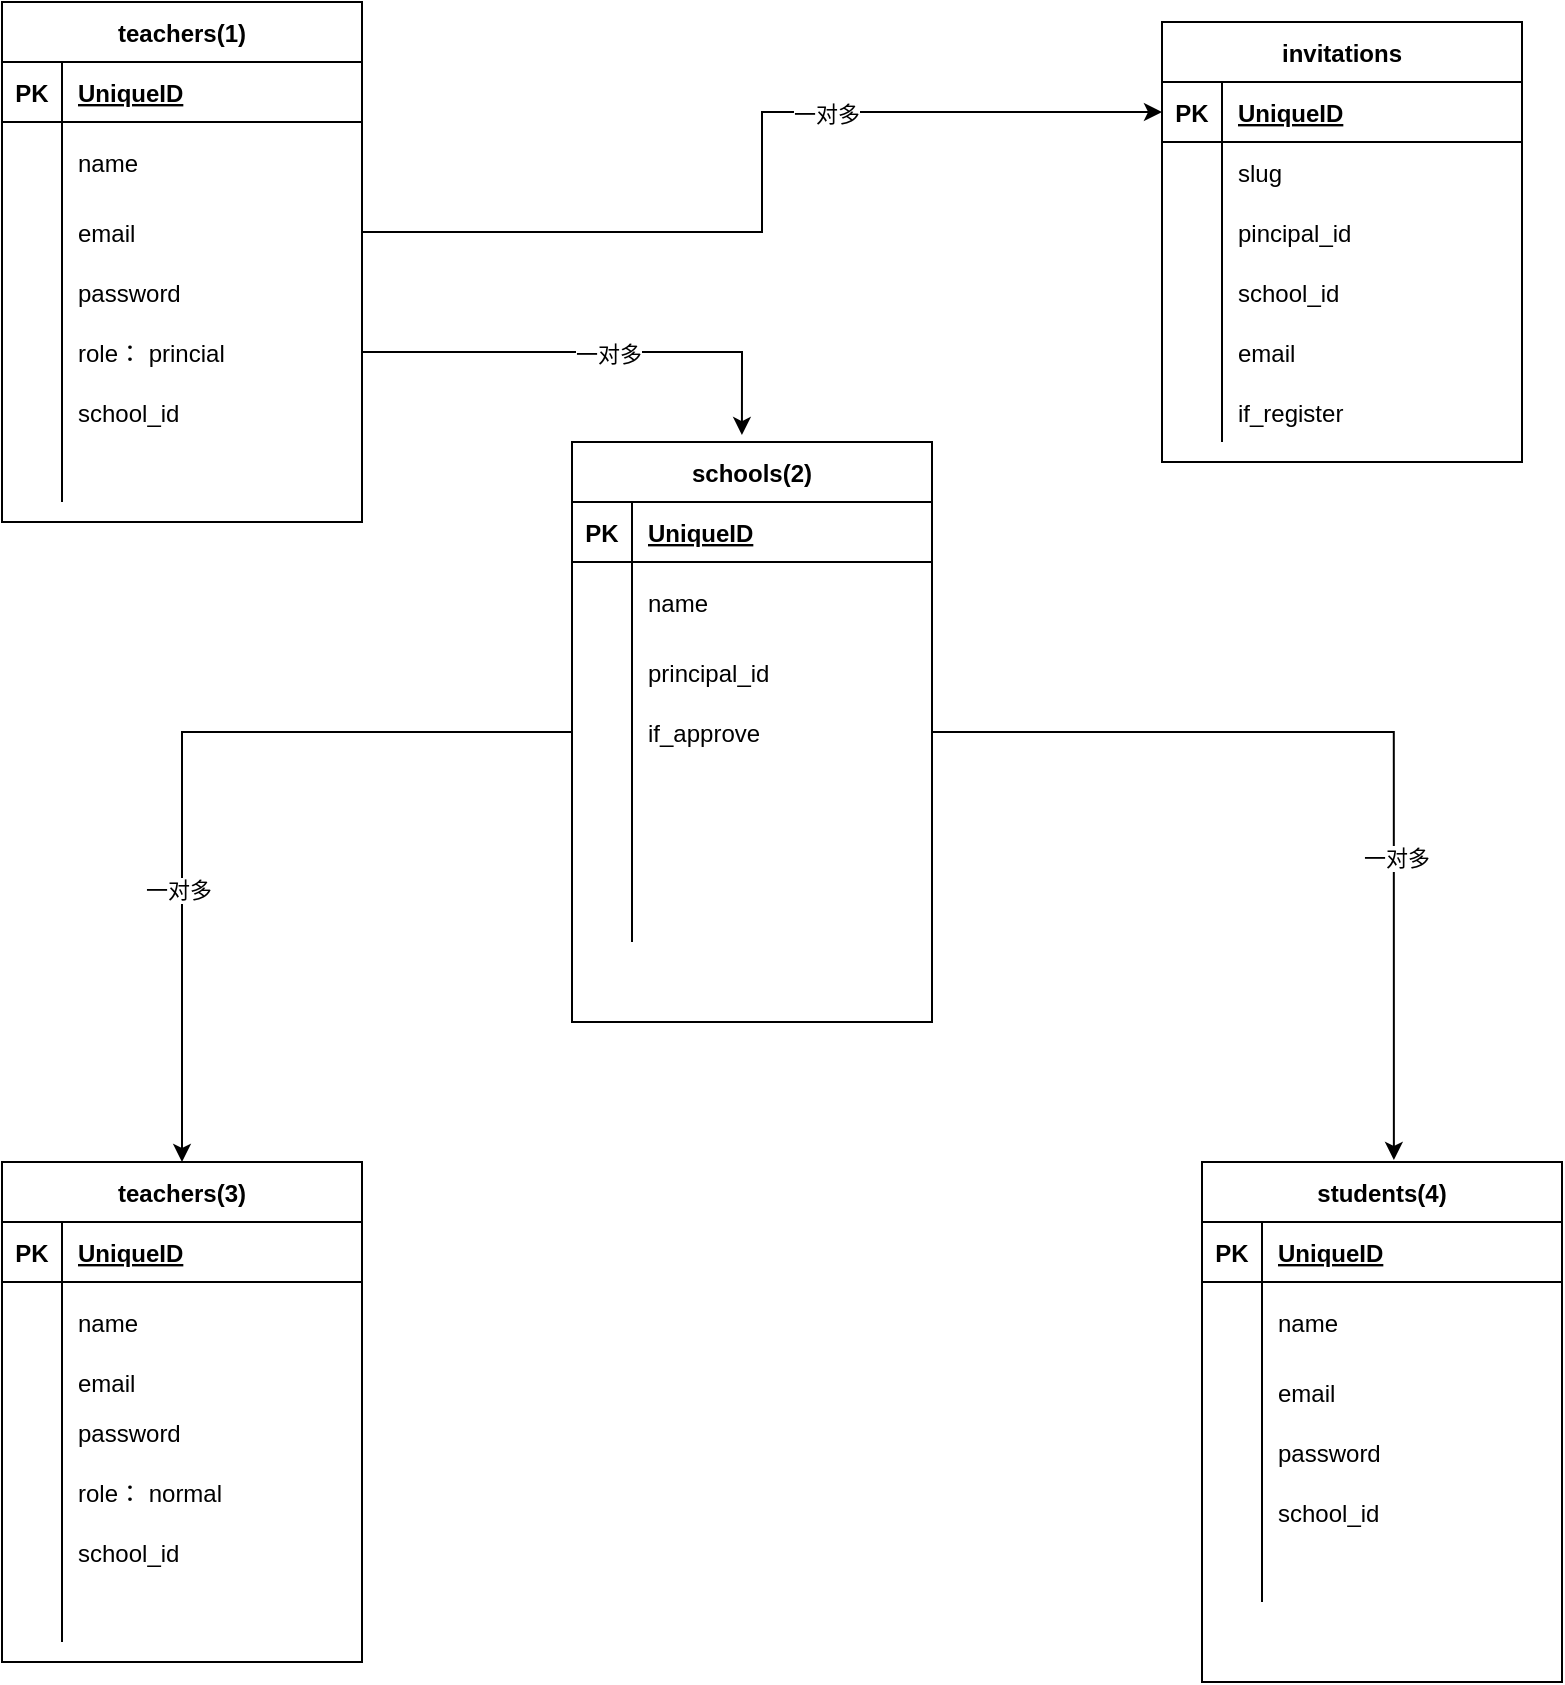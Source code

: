 <mxfile version="15.2.7" type="device"><diagram id="B4UhLJnfFeVCslW86T5w" name="第 1 页"><mxGraphModel dx="990" dy="1308" grid="1" gridSize="10" guides="1" tooltips="1" connect="1" arrows="1" fold="1" page="1" pageScale="1" pageWidth="850" pageHeight="1100" math="0" shadow="0"><root><mxCell id="0"/><mxCell id="1" parent="0"/><mxCell id="qLatQHyjgsMIK_36WJ_R-4" value="teachers(3)" style="shape=table;startSize=30;container=1;collapsible=1;childLayout=tableLayout;fixedRows=1;rowLines=0;fontStyle=1;align=center;resizeLast=1;" vertex="1" parent="1"><mxGeometry x="60" y="590" width="180" height="250" as="geometry"/></mxCell><mxCell id="qLatQHyjgsMIK_36WJ_R-5" value="" style="shape=partialRectangle;collapsible=0;dropTarget=0;pointerEvents=0;fillColor=none;top=0;left=0;bottom=1;right=0;points=[[0,0.5],[1,0.5]];portConstraint=eastwest;" vertex="1" parent="qLatQHyjgsMIK_36WJ_R-4"><mxGeometry y="30" width="180" height="30" as="geometry"/></mxCell><mxCell id="qLatQHyjgsMIK_36WJ_R-6" value="PK" style="shape=partialRectangle;connectable=0;fillColor=none;top=0;left=0;bottom=0;right=0;fontStyle=1;overflow=hidden;" vertex="1" parent="qLatQHyjgsMIK_36WJ_R-5"><mxGeometry width="30" height="30" as="geometry"/></mxCell><mxCell id="qLatQHyjgsMIK_36WJ_R-7" value="UniqueID" style="shape=partialRectangle;connectable=0;fillColor=none;top=0;left=0;bottom=0;right=0;align=left;spacingLeft=6;fontStyle=5;overflow=hidden;" vertex="1" parent="qLatQHyjgsMIK_36WJ_R-5"><mxGeometry x="30" width="150" height="30" as="geometry"/></mxCell><mxCell id="qLatQHyjgsMIK_36WJ_R-8" value="" style="shape=partialRectangle;collapsible=0;dropTarget=0;pointerEvents=0;fillColor=none;top=0;left=0;bottom=0;right=0;points=[[0,0.5],[1,0.5]];portConstraint=eastwest;" vertex="1" parent="qLatQHyjgsMIK_36WJ_R-4"><mxGeometry y="60" width="180" height="40" as="geometry"/></mxCell><mxCell id="qLatQHyjgsMIK_36WJ_R-9" value="" style="shape=partialRectangle;connectable=0;fillColor=none;top=0;left=0;bottom=0;right=0;editable=1;overflow=hidden;" vertex="1" parent="qLatQHyjgsMIK_36WJ_R-8"><mxGeometry width="30" height="40" as="geometry"/></mxCell><mxCell id="qLatQHyjgsMIK_36WJ_R-10" value="name" style="shape=partialRectangle;connectable=0;fillColor=none;top=0;left=0;bottom=0;right=0;align=left;spacingLeft=6;overflow=hidden;" vertex="1" parent="qLatQHyjgsMIK_36WJ_R-8"><mxGeometry x="30" width="150" height="40" as="geometry"/></mxCell><mxCell id="qLatQHyjgsMIK_36WJ_R-11" value="" style="shape=partialRectangle;collapsible=0;dropTarget=0;pointerEvents=0;fillColor=none;top=0;left=0;bottom=0;right=0;points=[[0,0.5],[1,0.5]];portConstraint=eastwest;" vertex="1" parent="qLatQHyjgsMIK_36WJ_R-4"><mxGeometry y="100" width="180" height="20" as="geometry"/></mxCell><mxCell id="qLatQHyjgsMIK_36WJ_R-12" value="" style="shape=partialRectangle;connectable=0;fillColor=none;top=0;left=0;bottom=0;right=0;editable=1;overflow=hidden;" vertex="1" parent="qLatQHyjgsMIK_36WJ_R-11"><mxGeometry width="30" height="20" as="geometry"/></mxCell><mxCell id="qLatQHyjgsMIK_36WJ_R-13" value="email" style="shape=partialRectangle;connectable=0;fillColor=none;top=0;left=0;bottom=0;right=0;align=left;spacingLeft=6;overflow=hidden;" vertex="1" parent="qLatQHyjgsMIK_36WJ_R-11"><mxGeometry x="30" width="150" height="20" as="geometry"/></mxCell><mxCell id="qLatQHyjgsMIK_36WJ_R-30" value="" style="shape=partialRectangle;collapsible=0;dropTarget=0;pointerEvents=0;fillColor=none;top=0;left=0;bottom=0;right=0;points=[[0,0.5],[1,0.5]];portConstraint=eastwest;" vertex="1" parent="qLatQHyjgsMIK_36WJ_R-4"><mxGeometry y="120" width="180" height="30" as="geometry"/></mxCell><mxCell id="qLatQHyjgsMIK_36WJ_R-31" value="" style="shape=partialRectangle;connectable=0;fillColor=none;top=0;left=0;bottom=0;right=0;editable=1;overflow=hidden;" vertex="1" parent="qLatQHyjgsMIK_36WJ_R-30"><mxGeometry width="30" height="30" as="geometry"/></mxCell><mxCell id="qLatQHyjgsMIK_36WJ_R-32" value="password" style="shape=partialRectangle;connectable=0;fillColor=none;top=0;left=0;bottom=0;right=0;align=left;spacingLeft=6;overflow=hidden;" vertex="1" parent="qLatQHyjgsMIK_36WJ_R-30"><mxGeometry x="30" width="150" height="30" as="geometry"/></mxCell><mxCell id="qLatQHyjgsMIK_36WJ_R-14" value="" style="shape=partialRectangle;collapsible=0;dropTarget=0;pointerEvents=0;fillColor=none;top=0;left=0;bottom=0;right=0;points=[[0,0.5],[1,0.5]];portConstraint=eastwest;" vertex="1" parent="qLatQHyjgsMIK_36WJ_R-4"><mxGeometry y="150" width="180" height="30" as="geometry"/></mxCell><mxCell id="qLatQHyjgsMIK_36WJ_R-15" value="" style="shape=partialRectangle;connectable=0;fillColor=none;top=0;left=0;bottom=0;right=0;editable=1;overflow=hidden;" vertex="1" parent="qLatQHyjgsMIK_36WJ_R-14"><mxGeometry width="30" height="30" as="geometry"/></mxCell><mxCell id="qLatQHyjgsMIK_36WJ_R-16" value="role： normal" style="shape=partialRectangle;connectable=0;fillColor=none;top=0;left=0;bottom=0;right=0;align=left;spacingLeft=6;overflow=hidden;" vertex="1" parent="qLatQHyjgsMIK_36WJ_R-14"><mxGeometry x="30" width="150" height="30" as="geometry"/></mxCell><mxCell id="qLatQHyjgsMIK_36WJ_R-93" value="" style="shape=partialRectangle;collapsible=0;dropTarget=0;pointerEvents=0;fillColor=none;top=0;left=0;bottom=0;right=0;points=[[0,0.5],[1,0.5]];portConstraint=eastwest;" vertex="1" parent="qLatQHyjgsMIK_36WJ_R-4"><mxGeometry y="180" width="180" height="30" as="geometry"/></mxCell><mxCell id="qLatQHyjgsMIK_36WJ_R-94" value="" style="shape=partialRectangle;connectable=0;fillColor=none;top=0;left=0;bottom=0;right=0;editable=1;overflow=hidden;" vertex="1" parent="qLatQHyjgsMIK_36WJ_R-93"><mxGeometry width="30" height="30" as="geometry"/></mxCell><mxCell id="qLatQHyjgsMIK_36WJ_R-95" value="school_id" style="shape=partialRectangle;connectable=0;fillColor=none;top=0;left=0;bottom=0;right=0;align=left;spacingLeft=6;overflow=hidden;" vertex="1" parent="qLatQHyjgsMIK_36WJ_R-93"><mxGeometry x="30" width="150" height="30" as="geometry"/></mxCell><mxCell id="qLatQHyjgsMIK_36WJ_R-49" value="" style="shape=partialRectangle;collapsible=0;dropTarget=0;pointerEvents=0;fillColor=none;top=0;left=0;bottom=0;right=0;points=[[0,0.5],[1,0.5]];portConstraint=eastwest;" vertex="1" parent="qLatQHyjgsMIK_36WJ_R-4"><mxGeometry y="210" width="180" height="30" as="geometry"/></mxCell><mxCell id="qLatQHyjgsMIK_36WJ_R-50" value="" style="shape=partialRectangle;connectable=0;fillColor=none;top=0;left=0;bottom=0;right=0;editable=1;overflow=hidden;" vertex="1" parent="qLatQHyjgsMIK_36WJ_R-49"><mxGeometry width="30" height="30" as="geometry"/></mxCell><mxCell id="qLatQHyjgsMIK_36WJ_R-51" value="" style="shape=partialRectangle;connectable=0;fillColor=none;top=0;left=0;bottom=0;right=0;align=left;spacingLeft=6;overflow=hidden;" vertex="1" parent="qLatQHyjgsMIK_36WJ_R-49"><mxGeometry x="30" width="150" height="30" as="geometry"/></mxCell><mxCell id="qLatQHyjgsMIK_36WJ_R-33" value="students(4)" style="shape=table;startSize=30;container=1;collapsible=1;childLayout=tableLayout;fixedRows=1;rowLines=0;fontStyle=1;align=center;resizeLast=1;" vertex="1" parent="1"><mxGeometry x="660" y="590" width="180" height="260" as="geometry"/></mxCell><mxCell id="qLatQHyjgsMIK_36WJ_R-34" value="" style="shape=partialRectangle;collapsible=0;dropTarget=0;pointerEvents=0;fillColor=none;top=0;left=0;bottom=1;right=0;points=[[0,0.5],[1,0.5]];portConstraint=eastwest;" vertex="1" parent="qLatQHyjgsMIK_36WJ_R-33"><mxGeometry y="30" width="180" height="30" as="geometry"/></mxCell><mxCell id="qLatQHyjgsMIK_36WJ_R-35" value="PK" style="shape=partialRectangle;connectable=0;fillColor=none;top=0;left=0;bottom=0;right=0;fontStyle=1;overflow=hidden;" vertex="1" parent="qLatQHyjgsMIK_36WJ_R-34"><mxGeometry width="30" height="30" as="geometry"/></mxCell><mxCell id="qLatQHyjgsMIK_36WJ_R-36" value="UniqueID" style="shape=partialRectangle;connectable=0;fillColor=none;top=0;left=0;bottom=0;right=0;align=left;spacingLeft=6;fontStyle=5;overflow=hidden;" vertex="1" parent="qLatQHyjgsMIK_36WJ_R-34"><mxGeometry x="30" width="150" height="30" as="geometry"/></mxCell><mxCell id="qLatQHyjgsMIK_36WJ_R-37" value="" style="shape=partialRectangle;collapsible=0;dropTarget=0;pointerEvents=0;fillColor=none;top=0;left=0;bottom=0;right=0;points=[[0,0.5],[1,0.5]];portConstraint=eastwest;" vertex="1" parent="qLatQHyjgsMIK_36WJ_R-33"><mxGeometry y="60" width="180" height="40" as="geometry"/></mxCell><mxCell id="qLatQHyjgsMIK_36WJ_R-38" value="" style="shape=partialRectangle;connectable=0;fillColor=none;top=0;left=0;bottom=0;right=0;editable=1;overflow=hidden;" vertex="1" parent="qLatQHyjgsMIK_36WJ_R-37"><mxGeometry width="30" height="40" as="geometry"/></mxCell><mxCell id="qLatQHyjgsMIK_36WJ_R-39" value="name" style="shape=partialRectangle;connectable=0;fillColor=none;top=0;left=0;bottom=0;right=0;align=left;spacingLeft=6;overflow=hidden;" vertex="1" parent="qLatQHyjgsMIK_36WJ_R-37"><mxGeometry x="30" width="150" height="40" as="geometry"/></mxCell><mxCell id="qLatQHyjgsMIK_36WJ_R-40" value="" style="shape=partialRectangle;collapsible=0;dropTarget=0;pointerEvents=0;fillColor=none;top=0;left=0;bottom=0;right=0;points=[[0,0.5],[1,0.5]];portConstraint=eastwest;" vertex="1" parent="qLatQHyjgsMIK_36WJ_R-33"><mxGeometry y="100" width="180" height="30" as="geometry"/></mxCell><mxCell id="qLatQHyjgsMIK_36WJ_R-41" value="" style="shape=partialRectangle;connectable=0;fillColor=none;top=0;left=0;bottom=0;right=0;editable=1;overflow=hidden;" vertex="1" parent="qLatQHyjgsMIK_36WJ_R-40"><mxGeometry width="30" height="30" as="geometry"/></mxCell><mxCell id="qLatQHyjgsMIK_36WJ_R-42" value="email" style="shape=partialRectangle;connectable=0;fillColor=none;top=0;left=0;bottom=0;right=0;align=left;spacingLeft=6;overflow=hidden;" vertex="1" parent="qLatQHyjgsMIK_36WJ_R-40"><mxGeometry x="30" width="150" height="30" as="geometry"/></mxCell><mxCell id="qLatQHyjgsMIK_36WJ_R-43" value="" style="shape=partialRectangle;collapsible=0;dropTarget=0;pointerEvents=0;fillColor=none;top=0;left=0;bottom=0;right=0;points=[[0,0.5],[1,0.5]];portConstraint=eastwest;" vertex="1" parent="qLatQHyjgsMIK_36WJ_R-33"><mxGeometry y="130" width="180" height="30" as="geometry"/></mxCell><mxCell id="qLatQHyjgsMIK_36WJ_R-44" value="" style="shape=partialRectangle;connectable=0;fillColor=none;top=0;left=0;bottom=0;right=0;editable=1;overflow=hidden;" vertex="1" parent="qLatQHyjgsMIK_36WJ_R-43"><mxGeometry width="30" height="30" as="geometry"/></mxCell><mxCell id="qLatQHyjgsMIK_36WJ_R-45" value="password" style="shape=partialRectangle;connectable=0;fillColor=none;top=0;left=0;bottom=0;right=0;align=left;spacingLeft=6;overflow=hidden;" vertex="1" parent="qLatQHyjgsMIK_36WJ_R-43"><mxGeometry x="30" width="150" height="30" as="geometry"/></mxCell><mxCell id="qLatQHyjgsMIK_36WJ_R-96" value="" style="shape=partialRectangle;collapsible=0;dropTarget=0;pointerEvents=0;fillColor=none;top=0;left=0;bottom=0;right=0;points=[[0,0.5],[1,0.5]];portConstraint=eastwest;" vertex="1" parent="qLatQHyjgsMIK_36WJ_R-33"><mxGeometry y="160" width="180" height="30" as="geometry"/></mxCell><mxCell id="qLatQHyjgsMIK_36WJ_R-97" value="" style="shape=partialRectangle;connectable=0;fillColor=none;top=0;left=0;bottom=0;right=0;editable=1;overflow=hidden;" vertex="1" parent="qLatQHyjgsMIK_36WJ_R-96"><mxGeometry width="30" height="30" as="geometry"/></mxCell><mxCell id="qLatQHyjgsMIK_36WJ_R-98" value="school_id" style="shape=partialRectangle;connectable=0;fillColor=none;top=0;left=0;bottom=0;right=0;align=left;spacingLeft=6;overflow=hidden;" vertex="1" parent="qLatQHyjgsMIK_36WJ_R-96"><mxGeometry x="30" width="150" height="30" as="geometry"/></mxCell><mxCell id="qLatQHyjgsMIK_36WJ_R-46" value="" style="shape=partialRectangle;collapsible=0;dropTarget=0;pointerEvents=0;fillColor=none;top=0;left=0;bottom=0;right=0;points=[[0,0.5],[1,0.5]];portConstraint=eastwest;" vertex="1" parent="qLatQHyjgsMIK_36WJ_R-33"><mxGeometry y="190" width="180" height="30" as="geometry"/></mxCell><mxCell id="qLatQHyjgsMIK_36WJ_R-47" value="" style="shape=partialRectangle;connectable=0;fillColor=none;top=0;left=0;bottom=0;right=0;editable=1;overflow=hidden;" vertex="1" parent="qLatQHyjgsMIK_36WJ_R-46"><mxGeometry width="30" height="30" as="geometry"/></mxCell><mxCell id="qLatQHyjgsMIK_36WJ_R-48" value="" style="shape=partialRectangle;connectable=0;fillColor=none;top=0;left=0;bottom=0;right=0;align=left;spacingLeft=6;overflow=hidden;" vertex="1" parent="qLatQHyjgsMIK_36WJ_R-46"><mxGeometry x="30" width="150" height="30" as="geometry"/></mxCell><mxCell id="qLatQHyjgsMIK_36WJ_R-99" style="edgeStyle=orthogonalEdgeStyle;rounded=0;orthogonalLoop=1;jettySize=auto;html=1;" edge="1" parent="1" source="qLatQHyjgsMIK_36WJ_R-52" target="qLatQHyjgsMIK_36WJ_R-4"><mxGeometry relative="1" as="geometry"/></mxCell><mxCell id="qLatQHyjgsMIK_36WJ_R-100" value="一对多" style="edgeLabel;html=1;align=center;verticalAlign=middle;resizable=0;points=[];" vertex="1" connectable="0" parent="qLatQHyjgsMIK_36WJ_R-99"><mxGeometry x="0.336" y="-2" relative="1" as="geometry"><mxPoint as="offset"/></mxGeometry></mxCell><mxCell id="qLatQHyjgsMIK_36WJ_R-101" style="edgeStyle=orthogonalEdgeStyle;rounded=0;orthogonalLoop=1;jettySize=auto;html=1;entryX=0.533;entryY=-0.004;entryDx=0;entryDy=0;entryPerimeter=0;" edge="1" parent="1" source="qLatQHyjgsMIK_36WJ_R-52" target="qLatQHyjgsMIK_36WJ_R-33"><mxGeometry relative="1" as="geometry"/></mxCell><mxCell id="qLatQHyjgsMIK_36WJ_R-102" value="一对多" style="edgeLabel;html=1;align=center;verticalAlign=middle;resizable=0;points=[];" vertex="1" connectable="0" parent="qLatQHyjgsMIK_36WJ_R-101"><mxGeometry x="0.319" y="1" relative="1" as="geometry"><mxPoint as="offset"/></mxGeometry></mxCell><mxCell id="qLatQHyjgsMIK_36WJ_R-52" value="schools(2)" style="shape=table;startSize=30;container=1;collapsible=1;childLayout=tableLayout;fixedRows=1;rowLines=0;fontStyle=1;align=center;resizeLast=1;" vertex="1" parent="1"><mxGeometry x="345" y="230" width="180" height="290" as="geometry"/></mxCell><mxCell id="qLatQHyjgsMIK_36WJ_R-53" value="" style="shape=partialRectangle;collapsible=0;dropTarget=0;pointerEvents=0;fillColor=none;top=0;left=0;bottom=1;right=0;points=[[0,0.5],[1,0.5]];portConstraint=eastwest;" vertex="1" parent="qLatQHyjgsMIK_36WJ_R-52"><mxGeometry y="30" width="180" height="30" as="geometry"/></mxCell><mxCell id="qLatQHyjgsMIK_36WJ_R-54" value="PK" style="shape=partialRectangle;connectable=0;fillColor=none;top=0;left=0;bottom=0;right=0;fontStyle=1;overflow=hidden;" vertex="1" parent="qLatQHyjgsMIK_36WJ_R-53"><mxGeometry width="30" height="30" as="geometry"/></mxCell><mxCell id="qLatQHyjgsMIK_36WJ_R-55" value="UniqueID" style="shape=partialRectangle;connectable=0;fillColor=none;top=0;left=0;bottom=0;right=0;align=left;spacingLeft=6;fontStyle=5;overflow=hidden;" vertex="1" parent="qLatQHyjgsMIK_36WJ_R-53"><mxGeometry x="30" width="150" height="30" as="geometry"/></mxCell><mxCell id="qLatQHyjgsMIK_36WJ_R-56" value="" style="shape=partialRectangle;collapsible=0;dropTarget=0;pointerEvents=0;fillColor=none;top=0;left=0;bottom=0;right=0;points=[[0,0.5],[1,0.5]];portConstraint=eastwest;" vertex="1" parent="qLatQHyjgsMIK_36WJ_R-52"><mxGeometry y="60" width="180" height="40" as="geometry"/></mxCell><mxCell id="qLatQHyjgsMIK_36WJ_R-57" value="" style="shape=partialRectangle;connectable=0;fillColor=none;top=0;left=0;bottom=0;right=0;editable=1;overflow=hidden;" vertex="1" parent="qLatQHyjgsMIK_36WJ_R-56"><mxGeometry width="30" height="40" as="geometry"/></mxCell><mxCell id="qLatQHyjgsMIK_36WJ_R-58" value="name" style="shape=partialRectangle;connectable=0;fillColor=none;top=0;left=0;bottom=0;right=0;align=left;spacingLeft=6;overflow=hidden;" vertex="1" parent="qLatQHyjgsMIK_36WJ_R-56"><mxGeometry x="30" width="150" height="40" as="geometry"/></mxCell><mxCell id="qLatQHyjgsMIK_36WJ_R-87" value="" style="shape=partialRectangle;collapsible=0;dropTarget=0;pointerEvents=0;fillColor=none;top=0;left=0;bottom=0;right=0;points=[[0,0.5],[1,0.5]];portConstraint=eastwest;" vertex="1" parent="qLatQHyjgsMIK_36WJ_R-52"><mxGeometry y="100" width="180" height="30" as="geometry"/></mxCell><mxCell id="qLatQHyjgsMIK_36WJ_R-88" value="" style="shape=partialRectangle;connectable=0;fillColor=none;top=0;left=0;bottom=0;right=0;editable=1;overflow=hidden;" vertex="1" parent="qLatQHyjgsMIK_36WJ_R-87"><mxGeometry width="30" height="30" as="geometry"/></mxCell><mxCell id="qLatQHyjgsMIK_36WJ_R-89" value="principal_id" style="shape=partialRectangle;connectable=0;fillColor=none;top=0;left=0;bottom=0;right=0;align=left;spacingLeft=6;overflow=hidden;" vertex="1" parent="qLatQHyjgsMIK_36WJ_R-87"><mxGeometry x="30" width="150" height="30" as="geometry"/></mxCell><mxCell id="qLatQHyjgsMIK_36WJ_R-90" value="" style="shape=partialRectangle;collapsible=0;dropTarget=0;pointerEvents=0;fillColor=none;top=0;left=0;bottom=0;right=0;points=[[0,0.5],[1,0.5]];portConstraint=eastwest;" vertex="1" parent="qLatQHyjgsMIK_36WJ_R-52"><mxGeometry y="130" width="180" height="30" as="geometry"/></mxCell><mxCell id="qLatQHyjgsMIK_36WJ_R-91" value="" style="shape=partialRectangle;connectable=0;fillColor=none;top=0;left=0;bottom=0;right=0;editable=1;overflow=hidden;" vertex="1" parent="qLatQHyjgsMIK_36WJ_R-90"><mxGeometry width="30" height="30" as="geometry"/></mxCell><mxCell id="qLatQHyjgsMIK_36WJ_R-92" value="if_approve" style="shape=partialRectangle;connectable=0;fillColor=none;top=0;left=0;bottom=0;right=0;align=left;spacingLeft=6;overflow=hidden;" vertex="1" parent="qLatQHyjgsMIK_36WJ_R-90"><mxGeometry x="30" width="150" height="30" as="geometry"/></mxCell><mxCell id="qLatQHyjgsMIK_36WJ_R-59" value="" style="shape=partialRectangle;collapsible=0;dropTarget=0;pointerEvents=0;fillColor=none;top=0;left=0;bottom=0;right=0;points=[[0,0.5],[1,0.5]];portConstraint=eastwest;" vertex="1" parent="qLatQHyjgsMIK_36WJ_R-52"><mxGeometry y="160" width="180" height="30" as="geometry"/></mxCell><mxCell id="qLatQHyjgsMIK_36WJ_R-60" value="" style="shape=partialRectangle;connectable=0;fillColor=none;top=0;left=0;bottom=0;right=0;editable=1;overflow=hidden;" vertex="1" parent="qLatQHyjgsMIK_36WJ_R-59"><mxGeometry width="30" height="30" as="geometry"/></mxCell><mxCell id="qLatQHyjgsMIK_36WJ_R-61" value="" style="shape=partialRectangle;connectable=0;fillColor=none;top=0;left=0;bottom=0;right=0;align=left;spacingLeft=6;overflow=hidden;" vertex="1" parent="qLatQHyjgsMIK_36WJ_R-59"><mxGeometry x="30" width="150" height="30" as="geometry"/></mxCell><mxCell id="qLatQHyjgsMIK_36WJ_R-62" value="" style="shape=partialRectangle;collapsible=0;dropTarget=0;pointerEvents=0;fillColor=none;top=0;left=0;bottom=0;right=0;points=[[0,0.5],[1,0.5]];portConstraint=eastwest;" vertex="1" parent="qLatQHyjgsMIK_36WJ_R-52"><mxGeometry y="190" width="180" height="30" as="geometry"/></mxCell><mxCell id="qLatQHyjgsMIK_36WJ_R-63" value="" style="shape=partialRectangle;connectable=0;fillColor=none;top=0;left=0;bottom=0;right=0;editable=1;overflow=hidden;" vertex="1" parent="qLatQHyjgsMIK_36WJ_R-62"><mxGeometry width="30" height="30" as="geometry"/></mxCell><mxCell id="qLatQHyjgsMIK_36WJ_R-64" value="" style="shape=partialRectangle;connectable=0;fillColor=none;top=0;left=0;bottom=0;right=0;align=left;spacingLeft=6;overflow=hidden;" vertex="1" parent="qLatQHyjgsMIK_36WJ_R-62"><mxGeometry x="30" width="150" height="30" as="geometry"/></mxCell><mxCell id="qLatQHyjgsMIK_36WJ_R-65" value="" style="shape=partialRectangle;collapsible=0;dropTarget=0;pointerEvents=0;fillColor=none;top=0;left=0;bottom=0;right=0;points=[[0,0.5],[1,0.5]];portConstraint=eastwest;" vertex="1" parent="qLatQHyjgsMIK_36WJ_R-52"><mxGeometry y="220" width="180" height="30" as="geometry"/></mxCell><mxCell id="qLatQHyjgsMIK_36WJ_R-66" value="" style="shape=partialRectangle;connectable=0;fillColor=none;top=0;left=0;bottom=0;right=0;editable=1;overflow=hidden;" vertex="1" parent="qLatQHyjgsMIK_36WJ_R-65"><mxGeometry width="30" height="30" as="geometry"/></mxCell><mxCell id="qLatQHyjgsMIK_36WJ_R-67" value="" style="shape=partialRectangle;connectable=0;fillColor=none;top=0;left=0;bottom=0;right=0;align=left;spacingLeft=6;overflow=hidden;" vertex="1" parent="qLatQHyjgsMIK_36WJ_R-65"><mxGeometry x="30" width="150" height="30" as="geometry"/></mxCell><mxCell id="qLatQHyjgsMIK_36WJ_R-103" value="teachers(1)" style="shape=table;startSize=30;container=1;collapsible=1;childLayout=tableLayout;fixedRows=1;rowLines=0;fontStyle=1;align=center;resizeLast=1;" vertex="1" parent="1"><mxGeometry x="60" y="10" width="180" height="260" as="geometry"/></mxCell><mxCell id="qLatQHyjgsMIK_36WJ_R-104" value="" style="shape=partialRectangle;collapsible=0;dropTarget=0;pointerEvents=0;fillColor=none;top=0;left=0;bottom=1;right=0;points=[[0,0.5],[1,0.5]];portConstraint=eastwest;" vertex="1" parent="qLatQHyjgsMIK_36WJ_R-103"><mxGeometry y="30" width="180" height="30" as="geometry"/></mxCell><mxCell id="qLatQHyjgsMIK_36WJ_R-105" value="PK" style="shape=partialRectangle;connectable=0;fillColor=none;top=0;left=0;bottom=0;right=0;fontStyle=1;overflow=hidden;" vertex="1" parent="qLatQHyjgsMIK_36WJ_R-104"><mxGeometry width="30" height="30" as="geometry"/></mxCell><mxCell id="qLatQHyjgsMIK_36WJ_R-106" value="UniqueID" style="shape=partialRectangle;connectable=0;fillColor=none;top=0;left=0;bottom=0;right=0;align=left;spacingLeft=6;fontStyle=5;overflow=hidden;" vertex="1" parent="qLatQHyjgsMIK_36WJ_R-104"><mxGeometry x="30" width="150" height="30" as="geometry"/></mxCell><mxCell id="qLatQHyjgsMIK_36WJ_R-107" value="" style="shape=partialRectangle;collapsible=0;dropTarget=0;pointerEvents=0;fillColor=none;top=0;left=0;bottom=0;right=0;points=[[0,0.5],[1,0.5]];portConstraint=eastwest;" vertex="1" parent="qLatQHyjgsMIK_36WJ_R-103"><mxGeometry y="60" width="180" height="40" as="geometry"/></mxCell><mxCell id="qLatQHyjgsMIK_36WJ_R-108" value="" style="shape=partialRectangle;connectable=0;fillColor=none;top=0;left=0;bottom=0;right=0;editable=1;overflow=hidden;" vertex="1" parent="qLatQHyjgsMIK_36WJ_R-107"><mxGeometry width="30" height="40" as="geometry"/></mxCell><mxCell id="qLatQHyjgsMIK_36WJ_R-109" value="name" style="shape=partialRectangle;connectable=0;fillColor=none;top=0;left=0;bottom=0;right=0;align=left;spacingLeft=6;overflow=hidden;" vertex="1" parent="qLatQHyjgsMIK_36WJ_R-107"><mxGeometry x="30" width="150" height="40" as="geometry"/></mxCell><mxCell id="qLatQHyjgsMIK_36WJ_R-110" value="" style="shape=partialRectangle;collapsible=0;dropTarget=0;pointerEvents=0;fillColor=none;top=0;left=0;bottom=0;right=0;points=[[0,0.5],[1,0.5]];portConstraint=eastwest;" vertex="1" parent="qLatQHyjgsMIK_36WJ_R-103"><mxGeometry y="100" width="180" height="30" as="geometry"/></mxCell><mxCell id="qLatQHyjgsMIK_36WJ_R-111" value="" style="shape=partialRectangle;connectable=0;fillColor=none;top=0;left=0;bottom=0;right=0;editable=1;overflow=hidden;" vertex="1" parent="qLatQHyjgsMIK_36WJ_R-110"><mxGeometry width="30" height="30" as="geometry"/></mxCell><mxCell id="qLatQHyjgsMIK_36WJ_R-112" value="email" style="shape=partialRectangle;connectable=0;fillColor=none;top=0;left=0;bottom=0;right=0;align=left;spacingLeft=6;overflow=hidden;" vertex="1" parent="qLatQHyjgsMIK_36WJ_R-110"><mxGeometry x="30" width="150" height="30" as="geometry"/></mxCell><mxCell id="qLatQHyjgsMIK_36WJ_R-113" value="" style="shape=partialRectangle;collapsible=0;dropTarget=0;pointerEvents=0;fillColor=none;top=0;left=0;bottom=0;right=0;points=[[0,0.5],[1,0.5]];portConstraint=eastwest;" vertex="1" parent="qLatQHyjgsMIK_36WJ_R-103"><mxGeometry y="130" width="180" height="30" as="geometry"/></mxCell><mxCell id="qLatQHyjgsMIK_36WJ_R-114" value="" style="shape=partialRectangle;connectable=0;fillColor=none;top=0;left=0;bottom=0;right=0;editable=1;overflow=hidden;" vertex="1" parent="qLatQHyjgsMIK_36WJ_R-113"><mxGeometry width="30" height="30" as="geometry"/></mxCell><mxCell id="qLatQHyjgsMIK_36WJ_R-115" value="password" style="shape=partialRectangle;connectable=0;fillColor=none;top=0;left=0;bottom=0;right=0;align=left;spacingLeft=6;overflow=hidden;" vertex="1" parent="qLatQHyjgsMIK_36WJ_R-113"><mxGeometry x="30" width="150" height="30" as="geometry"/></mxCell><mxCell id="qLatQHyjgsMIK_36WJ_R-116" value="" style="shape=partialRectangle;collapsible=0;dropTarget=0;pointerEvents=0;fillColor=none;top=0;left=0;bottom=0;right=0;points=[[0,0.5],[1,0.5]];portConstraint=eastwest;" vertex="1" parent="qLatQHyjgsMIK_36WJ_R-103"><mxGeometry y="160" width="180" height="30" as="geometry"/></mxCell><mxCell id="qLatQHyjgsMIK_36WJ_R-117" value="" style="shape=partialRectangle;connectable=0;fillColor=none;top=0;left=0;bottom=0;right=0;editable=1;overflow=hidden;" vertex="1" parent="qLatQHyjgsMIK_36WJ_R-116"><mxGeometry width="30" height="30" as="geometry"/></mxCell><mxCell id="qLatQHyjgsMIK_36WJ_R-118" value="role： princial" style="shape=partialRectangle;connectable=0;fillColor=none;top=0;left=0;bottom=0;right=0;align=left;spacingLeft=6;overflow=hidden;" vertex="1" parent="qLatQHyjgsMIK_36WJ_R-116"><mxGeometry x="30" width="150" height="30" as="geometry"/></mxCell><mxCell id="qLatQHyjgsMIK_36WJ_R-119" value="" style="shape=partialRectangle;collapsible=0;dropTarget=0;pointerEvents=0;fillColor=none;top=0;left=0;bottom=0;right=0;points=[[0,0.5],[1,0.5]];portConstraint=eastwest;" vertex="1" parent="qLatQHyjgsMIK_36WJ_R-103"><mxGeometry y="190" width="180" height="30" as="geometry"/></mxCell><mxCell id="qLatQHyjgsMIK_36WJ_R-120" value="" style="shape=partialRectangle;connectable=0;fillColor=none;top=0;left=0;bottom=0;right=0;editable=1;overflow=hidden;" vertex="1" parent="qLatQHyjgsMIK_36WJ_R-119"><mxGeometry width="30" height="30" as="geometry"/></mxCell><mxCell id="qLatQHyjgsMIK_36WJ_R-121" value="school_id" style="shape=partialRectangle;connectable=0;fillColor=none;top=0;left=0;bottom=0;right=0;align=left;spacingLeft=6;overflow=hidden;" vertex="1" parent="qLatQHyjgsMIK_36WJ_R-119"><mxGeometry x="30" width="150" height="30" as="geometry"/></mxCell><mxCell id="qLatQHyjgsMIK_36WJ_R-122" value="" style="shape=partialRectangle;collapsible=0;dropTarget=0;pointerEvents=0;fillColor=none;top=0;left=0;bottom=0;right=0;points=[[0,0.5],[1,0.5]];portConstraint=eastwest;" vertex="1" parent="qLatQHyjgsMIK_36WJ_R-103"><mxGeometry y="220" width="180" height="30" as="geometry"/></mxCell><mxCell id="qLatQHyjgsMIK_36WJ_R-123" value="" style="shape=partialRectangle;connectable=0;fillColor=none;top=0;left=0;bottom=0;right=0;editable=1;overflow=hidden;" vertex="1" parent="qLatQHyjgsMIK_36WJ_R-122"><mxGeometry width="30" height="30" as="geometry"/></mxCell><mxCell id="qLatQHyjgsMIK_36WJ_R-124" value="" style="shape=partialRectangle;connectable=0;fillColor=none;top=0;left=0;bottom=0;right=0;align=left;spacingLeft=6;overflow=hidden;" vertex="1" parent="qLatQHyjgsMIK_36WJ_R-122"><mxGeometry x="30" width="150" height="30" as="geometry"/></mxCell><mxCell id="qLatQHyjgsMIK_36WJ_R-125" style="edgeStyle=orthogonalEdgeStyle;rounded=0;orthogonalLoop=1;jettySize=auto;html=1;entryX=0.472;entryY=-0.012;entryDx=0;entryDy=0;entryPerimeter=0;" edge="1" parent="1" source="qLatQHyjgsMIK_36WJ_R-116" target="qLatQHyjgsMIK_36WJ_R-52"><mxGeometry relative="1" as="geometry"/></mxCell><mxCell id="qLatQHyjgsMIK_36WJ_R-126" value="一对多" style="edgeLabel;html=1;align=center;verticalAlign=middle;resizable=0;points=[];" vertex="1" connectable="0" parent="qLatQHyjgsMIK_36WJ_R-125"><mxGeometry x="0.058" y="-1" relative="1" as="geometry"><mxPoint as="offset"/></mxGeometry></mxCell><mxCell id="qLatQHyjgsMIK_36WJ_R-127" value="invitations" style="shape=table;startSize=30;container=1;collapsible=1;childLayout=tableLayout;fixedRows=1;rowLines=0;fontStyle=1;align=center;resizeLast=1;" vertex="1" parent="1"><mxGeometry x="640" y="20" width="180" height="220" as="geometry"/></mxCell><mxCell id="qLatQHyjgsMIK_36WJ_R-128" value="" style="shape=partialRectangle;collapsible=0;dropTarget=0;pointerEvents=0;fillColor=none;top=0;left=0;bottom=1;right=0;points=[[0,0.5],[1,0.5]];portConstraint=eastwest;" vertex="1" parent="qLatQHyjgsMIK_36WJ_R-127"><mxGeometry y="30" width="180" height="30" as="geometry"/></mxCell><mxCell id="qLatQHyjgsMIK_36WJ_R-129" value="PK" style="shape=partialRectangle;connectable=0;fillColor=none;top=0;left=0;bottom=0;right=0;fontStyle=1;overflow=hidden;" vertex="1" parent="qLatQHyjgsMIK_36WJ_R-128"><mxGeometry width="30" height="30" as="geometry"/></mxCell><mxCell id="qLatQHyjgsMIK_36WJ_R-130" value="UniqueID" style="shape=partialRectangle;connectable=0;fillColor=none;top=0;left=0;bottom=0;right=0;align=left;spacingLeft=6;fontStyle=5;overflow=hidden;" vertex="1" parent="qLatQHyjgsMIK_36WJ_R-128"><mxGeometry x="30" width="150" height="30" as="geometry"/></mxCell><mxCell id="qLatQHyjgsMIK_36WJ_R-131" value="" style="shape=partialRectangle;collapsible=0;dropTarget=0;pointerEvents=0;fillColor=none;top=0;left=0;bottom=0;right=0;points=[[0,0.5],[1,0.5]];portConstraint=eastwest;" vertex="1" parent="qLatQHyjgsMIK_36WJ_R-127"><mxGeometry y="60" width="180" height="30" as="geometry"/></mxCell><mxCell id="qLatQHyjgsMIK_36WJ_R-132" value="" style="shape=partialRectangle;connectable=0;fillColor=none;top=0;left=0;bottom=0;right=0;editable=1;overflow=hidden;" vertex="1" parent="qLatQHyjgsMIK_36WJ_R-131"><mxGeometry width="30" height="30" as="geometry"/></mxCell><mxCell id="qLatQHyjgsMIK_36WJ_R-133" value="slug" style="shape=partialRectangle;connectable=0;fillColor=none;top=0;left=0;bottom=0;right=0;align=left;spacingLeft=6;overflow=hidden;" vertex="1" parent="qLatQHyjgsMIK_36WJ_R-131"><mxGeometry x="30" width="150" height="30" as="geometry"/></mxCell><mxCell id="qLatQHyjgsMIK_36WJ_R-134" value="" style="shape=partialRectangle;collapsible=0;dropTarget=0;pointerEvents=0;fillColor=none;top=0;left=0;bottom=0;right=0;points=[[0,0.5],[1,0.5]];portConstraint=eastwest;" vertex="1" parent="qLatQHyjgsMIK_36WJ_R-127"><mxGeometry y="90" width="180" height="30" as="geometry"/></mxCell><mxCell id="qLatQHyjgsMIK_36WJ_R-135" value="" style="shape=partialRectangle;connectable=0;fillColor=none;top=0;left=0;bottom=0;right=0;editable=1;overflow=hidden;" vertex="1" parent="qLatQHyjgsMIK_36WJ_R-134"><mxGeometry width="30" height="30" as="geometry"/></mxCell><mxCell id="qLatQHyjgsMIK_36WJ_R-136" value="pincipal_id" style="shape=partialRectangle;connectable=0;fillColor=none;top=0;left=0;bottom=0;right=0;align=left;spacingLeft=6;overflow=hidden;" vertex="1" parent="qLatQHyjgsMIK_36WJ_R-134"><mxGeometry x="30" width="150" height="30" as="geometry"/></mxCell><mxCell id="qLatQHyjgsMIK_36WJ_R-137" value="" style="shape=partialRectangle;collapsible=0;dropTarget=0;pointerEvents=0;fillColor=none;top=0;left=0;bottom=0;right=0;points=[[0,0.5],[1,0.5]];portConstraint=eastwest;" vertex="1" parent="qLatQHyjgsMIK_36WJ_R-127"><mxGeometry y="120" width="180" height="30" as="geometry"/></mxCell><mxCell id="qLatQHyjgsMIK_36WJ_R-138" value="" style="shape=partialRectangle;connectable=0;fillColor=none;top=0;left=0;bottom=0;right=0;editable=1;overflow=hidden;" vertex="1" parent="qLatQHyjgsMIK_36WJ_R-137"><mxGeometry width="30" height="30" as="geometry"/></mxCell><mxCell id="qLatQHyjgsMIK_36WJ_R-139" value="school_id" style="shape=partialRectangle;connectable=0;fillColor=none;top=0;left=0;bottom=0;right=0;align=left;spacingLeft=6;overflow=hidden;" vertex="1" parent="qLatQHyjgsMIK_36WJ_R-137"><mxGeometry x="30" width="150" height="30" as="geometry"/></mxCell><mxCell id="qLatQHyjgsMIK_36WJ_R-140" value="" style="shape=partialRectangle;collapsible=0;dropTarget=0;pointerEvents=0;fillColor=none;top=0;left=0;bottom=0;right=0;points=[[0,0.5],[1,0.5]];portConstraint=eastwest;" vertex="1" parent="qLatQHyjgsMIK_36WJ_R-127"><mxGeometry y="150" width="180" height="30" as="geometry"/></mxCell><mxCell id="qLatQHyjgsMIK_36WJ_R-141" value="" style="shape=partialRectangle;connectable=0;fillColor=none;top=0;left=0;bottom=0;right=0;editable=1;overflow=hidden;" vertex="1" parent="qLatQHyjgsMIK_36WJ_R-140"><mxGeometry width="30" height="30" as="geometry"/></mxCell><mxCell id="qLatQHyjgsMIK_36WJ_R-142" value="email" style="shape=partialRectangle;connectable=0;fillColor=none;top=0;left=0;bottom=0;right=0;align=left;spacingLeft=6;overflow=hidden;" vertex="1" parent="qLatQHyjgsMIK_36WJ_R-140"><mxGeometry x="30" width="150" height="30" as="geometry"/></mxCell><mxCell id="qLatQHyjgsMIK_36WJ_R-144" value="" style="shape=partialRectangle;collapsible=0;dropTarget=0;pointerEvents=0;fillColor=none;top=0;left=0;bottom=0;right=0;points=[[0,0.5],[1,0.5]];portConstraint=eastwest;" vertex="1" parent="qLatQHyjgsMIK_36WJ_R-127"><mxGeometry y="180" width="180" height="30" as="geometry"/></mxCell><mxCell id="qLatQHyjgsMIK_36WJ_R-145" value="" style="shape=partialRectangle;connectable=0;fillColor=none;top=0;left=0;bottom=0;right=0;editable=1;overflow=hidden;" vertex="1" parent="qLatQHyjgsMIK_36WJ_R-144"><mxGeometry width="30" height="30" as="geometry"/></mxCell><mxCell id="qLatQHyjgsMIK_36WJ_R-146" value="if_register" style="shape=partialRectangle;connectable=0;fillColor=none;top=0;left=0;bottom=0;right=0;align=left;spacingLeft=6;overflow=hidden;" vertex="1" parent="qLatQHyjgsMIK_36WJ_R-144"><mxGeometry x="30" width="150" height="30" as="geometry"/></mxCell><mxCell id="qLatQHyjgsMIK_36WJ_R-147" style="edgeStyle=orthogonalEdgeStyle;rounded=0;orthogonalLoop=1;jettySize=auto;html=1;entryX=0;entryY=0.5;entryDx=0;entryDy=0;" edge="1" parent="1" source="qLatQHyjgsMIK_36WJ_R-110" target="qLatQHyjgsMIK_36WJ_R-128"><mxGeometry relative="1" as="geometry"/></mxCell><mxCell id="qLatQHyjgsMIK_36WJ_R-148" value="一对多" style="edgeLabel;html=1;align=center;verticalAlign=middle;resizable=0;points=[];" vertex="1" connectable="0" parent="qLatQHyjgsMIK_36WJ_R-147"><mxGeometry x="0.267" y="-1" relative="1" as="geometry"><mxPoint as="offset"/></mxGeometry></mxCell></root></mxGraphModel></diagram></mxfile>